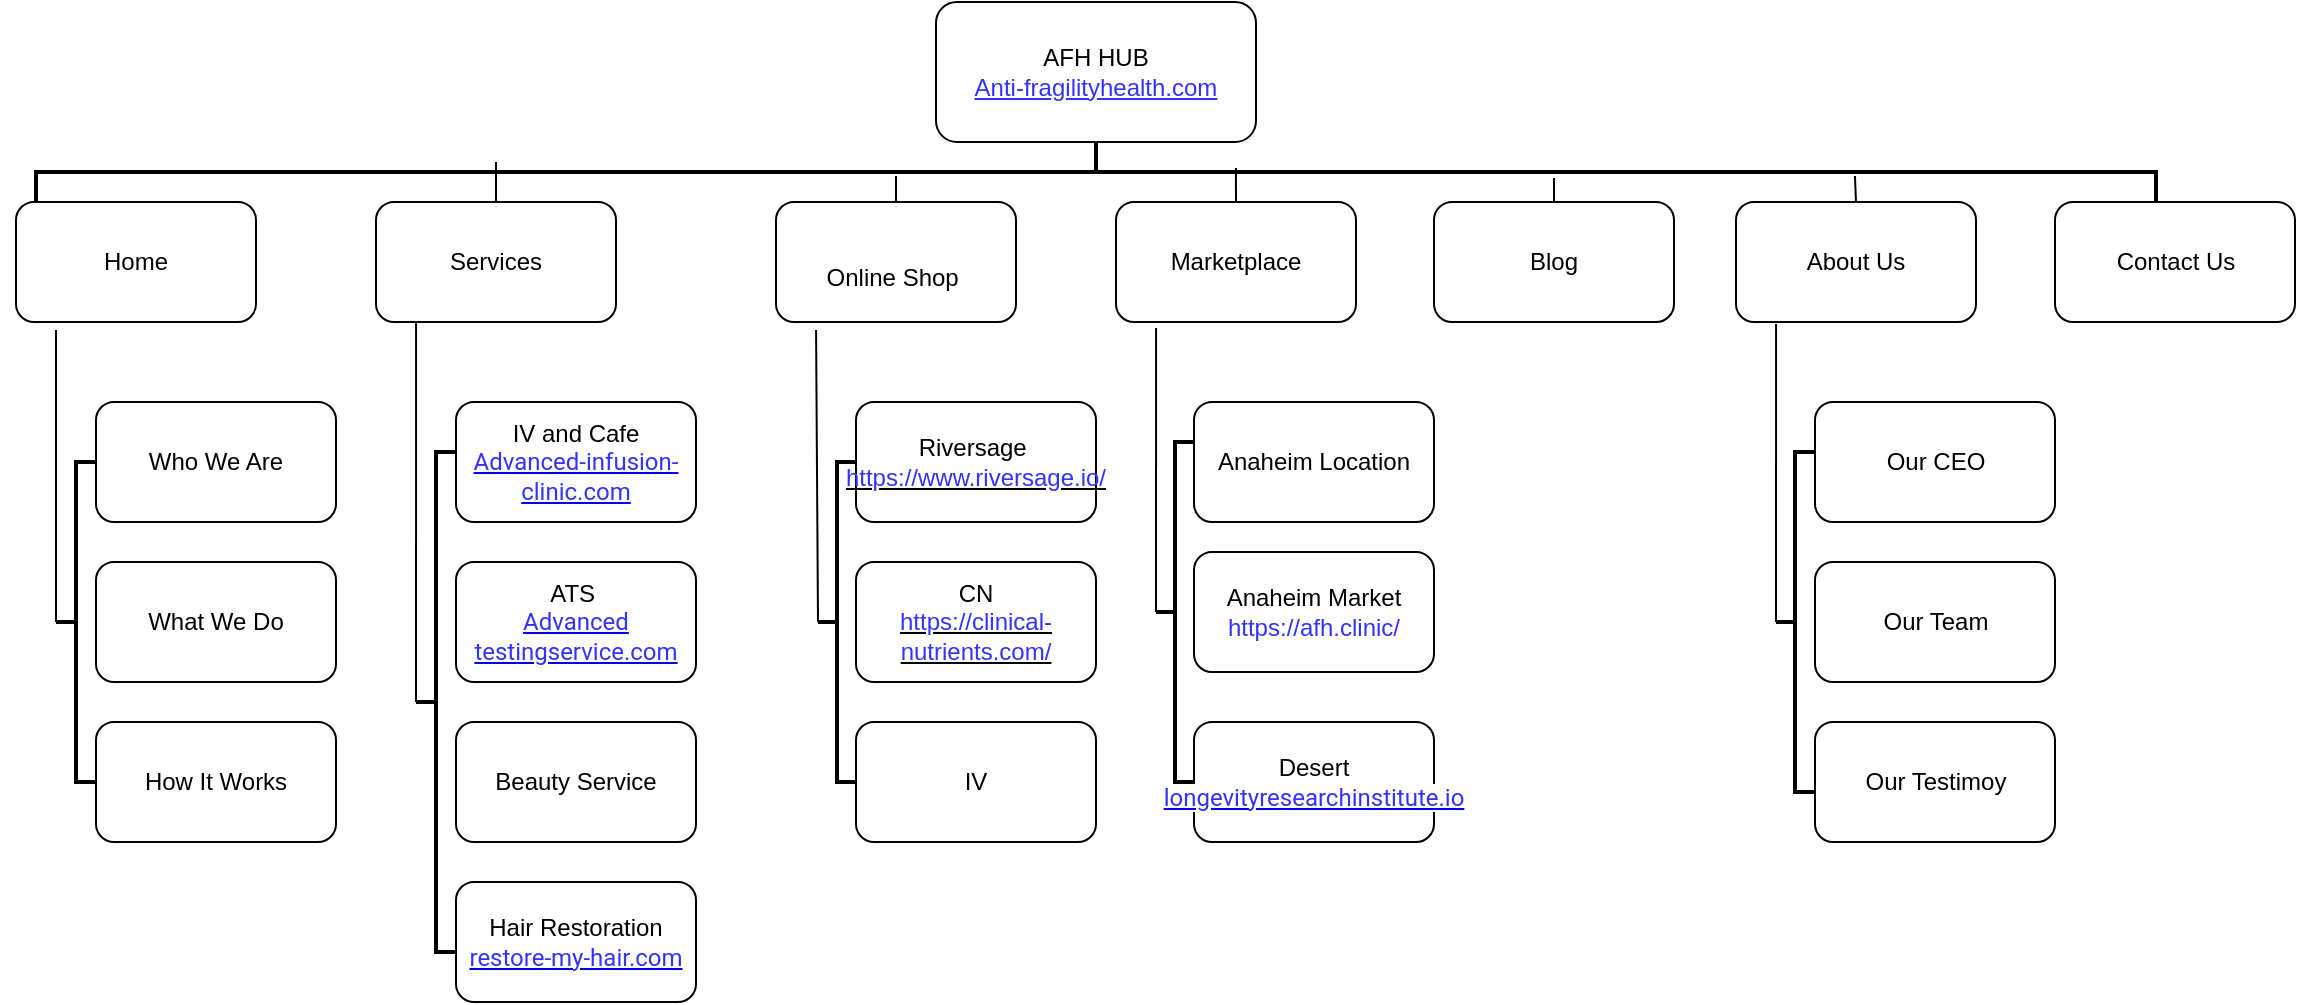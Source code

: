 <mxfile version="14.6.11" type="github">
  <diagram id="C5RBs43oDa-KdzZeNtuy" name="Page-1">
    <mxGraphModel dx="1765" dy="621" grid="1" gridSize="10" guides="1" tooltips="1" connect="1" arrows="1" fold="1" page="1" pageScale="1" pageWidth="827" pageHeight="1169" math="0" shadow="0">
      <root>
        <mxCell id="WIyWlLk6GJQsqaUBKTNV-0" />
        <mxCell id="WIyWlLk6GJQsqaUBKTNV-1" parent="WIyWlLk6GJQsqaUBKTNV-0" />
        <mxCell id="2_5G1RBdNr4jpk5tRKrd-11" value="AFH HUB&lt;br&gt;&lt;span id=&quot;docs-internal-guid-4b5474ac-7fff-267b-f1c0-4c2fcc6487ea&quot;&gt;&lt;span style=&quot;font-family: &amp;#34;arial&amp;#34; ; background-color: transparent ; vertical-align: baseline&quot;&gt;&lt;font style=&quot;font-size: 12px&quot; color=&quot;#3333ff&quot;&gt;&lt;u&gt;Anti-fragilityhealth.com&lt;/u&gt;&lt;/font&gt;&lt;/span&gt;&lt;/span&gt;" style="rounded=1;whiteSpace=wrap;html=1;" parent="WIyWlLk6GJQsqaUBKTNV-1" vertex="1">
          <mxGeometry x="100" y="50" width="160" height="70" as="geometry" />
        </mxCell>
        <mxCell id="2_5G1RBdNr4jpk5tRKrd-38" style="edgeStyle=orthogonalEdgeStyle;rounded=0;orthogonalLoop=1;jettySize=auto;html=1;exitX=0;exitY=0.25;exitDx=0;exitDy=0;" parent="WIyWlLk6GJQsqaUBKTNV-1" source="2_5G1RBdNr4jpk5tRKrd-12" edge="1">
          <mxGeometry relative="1" as="geometry">
            <mxPoint x="-350" y="170" as="targetPoint" />
          </mxGeometry>
        </mxCell>
        <mxCell id="2_5G1RBdNr4jpk5tRKrd-12" value="Home" style="rounded=1;whiteSpace=wrap;html=1;" parent="WIyWlLk6GJQsqaUBKTNV-1" vertex="1">
          <mxGeometry x="-360" y="150" width="120" height="60" as="geometry" />
        </mxCell>
        <mxCell id="2_5G1RBdNr4jpk5tRKrd-13" value="Services" style="rounded=1;whiteSpace=wrap;html=1;" parent="WIyWlLk6GJQsqaUBKTNV-1" vertex="1">
          <mxGeometry x="-180" y="150" width="120" height="60" as="geometry" />
        </mxCell>
        <mxCell id="2_5G1RBdNr4jpk5tRKrd-16" value="IV and Cafe&lt;br&gt;&lt;span id=&quot;docs-internal-guid-74093519-7fff-6f13-1623-3f1fcdc550e6&quot;&gt;&lt;a href=&quot;http://advanced-infusion-clinic.com&quot;&gt;&lt;span style=&quot;font-family: &amp;#34;roboto&amp;#34; , sans-serif ; background-color: rgb(255 , 255 , 255) ; vertical-align: baseline&quot;&gt;&lt;font style=&quot;font-size: 12px&quot; color=&quot;#3333ff&quot;&gt;Advanced-infusion-clinic.com&lt;/font&gt;&lt;/span&gt;&lt;/a&gt;&lt;/span&gt;" style="rounded=1;whiteSpace=wrap;html=1;" parent="WIyWlLk6GJQsqaUBKTNV-1" vertex="1">
          <mxGeometry x="-140" y="250" width="120" height="60" as="geometry" />
        </mxCell>
        <mxCell id="2_5G1RBdNr4jpk5tRKrd-19" value="ATS&amp;nbsp;&lt;br&gt;&lt;span id=&quot;docs-internal-guid-89b53afa-7fff-94f8-546f-cf0940425132&quot;&gt;&lt;a href=&quot;http://advancedtestingservice.com&quot;&gt;&lt;span style=&quot;font-family: &amp;#34;roboto&amp;#34; , sans-serif ; background-color: rgb(255 , 255 , 255) ; vertical-align: baseline&quot;&gt;&lt;font color=&quot;#3333ff&quot;&gt;Advanced&lt;br&gt;testingservice.com&lt;/font&gt;&lt;/span&gt;&lt;/a&gt;&lt;/span&gt;" style="rounded=1;whiteSpace=wrap;html=1;" parent="WIyWlLk6GJQsqaUBKTNV-1" vertex="1">
          <mxGeometry x="-140" y="330" width="120" height="60" as="geometry" />
        </mxCell>
        <mxCell id="2_5G1RBdNr4jpk5tRKrd-20" value="Beauty Service" style="rounded=1;whiteSpace=wrap;html=1;" parent="WIyWlLk6GJQsqaUBKTNV-1" vertex="1">
          <mxGeometry x="-140" y="410" width="120" height="60" as="geometry" />
        </mxCell>
        <mxCell id="2_5G1RBdNr4jpk5tRKrd-22" value="Hair Restoration&lt;br&gt;&lt;span id=&quot;docs-internal-guid-0307a542-7fff-520b-4e99-ed72c797a7f6&quot;&gt;&lt;a href=&quot;https://domains.google.com/registrar/restore-my-hair.com?utm_medium=cpc&amp;amp;utm_source=google&amp;amp;authuser=2&amp;amp;_ga=2.26.84802020.162-1324031469.16&quot;&gt;&lt;span style=&quot;font-family: &amp;#34;roboto&amp;#34; , sans-serif ; background-color: rgb(255 , 255 , 255) ; vertical-align: baseline&quot;&gt;&lt;font color=&quot;#3333ff&quot; style=&quot;font-size: 12px&quot;&gt;restore-my-hair.com&lt;/font&gt;&lt;/span&gt;&lt;/a&gt;&lt;/span&gt;" style="rounded=1;whiteSpace=wrap;html=1;" parent="WIyWlLk6GJQsqaUBKTNV-1" vertex="1">
          <mxGeometry x="-140" y="490" width="120" height="60" as="geometry" />
        </mxCell>
        <mxCell id="2_5G1RBdNr4jpk5tRKrd-27" value="" style="strokeWidth=2;html=1;shape=mxgraph.flowchart.annotation_2;align=left;labelPosition=right;pointerEvents=1;" parent="WIyWlLk6GJQsqaUBKTNV-1" vertex="1">
          <mxGeometry x="-160" y="275" width="20" height="250" as="geometry" />
        </mxCell>
        <mxCell id="2_5G1RBdNr4jpk5tRKrd-28" value="" style="endArrow=none;html=1;entryX=0.167;entryY=1;entryDx=0;entryDy=0;entryPerimeter=0;" parent="WIyWlLk6GJQsqaUBKTNV-1" target="2_5G1RBdNr4jpk5tRKrd-13" edge="1">
          <mxGeometry width="50" height="50" relative="1" as="geometry">
            <mxPoint x="-160" y="400" as="sourcePoint" />
            <mxPoint x="-190" y="320" as="targetPoint" />
          </mxGeometry>
        </mxCell>
        <mxCell id="2_5G1RBdNr4jpk5tRKrd-29" value="Marketplace" style="rounded=1;whiteSpace=wrap;html=1;" parent="WIyWlLk6GJQsqaUBKTNV-1" vertex="1">
          <mxGeometry x="190" y="150" width="120" height="60" as="geometry" />
        </mxCell>
        <mxCell id="2_5G1RBdNr4jpk5tRKrd-32" value="Anaheim Market&lt;br&gt;&lt;font color=&quot;#3333ff&quot;&gt;https://afh.clinic/&lt;/font&gt;" style="rounded=1;whiteSpace=wrap;html=1;" parent="WIyWlLk6GJQsqaUBKTNV-1" vertex="1">
          <mxGeometry x="229" y="325" width="120" height="60" as="geometry" />
        </mxCell>
        <mxCell id="2_5G1RBdNr4jpk5tRKrd-33" value="Desert&lt;br&gt;&lt;span id=&quot;docs-internal-guid-2a22f718-7fff-b598-e769-77fea1e44419&quot;&gt;&lt;a href=&quot;https://domains.google.com/registrar/longevityresearchinstitute.io?utm_medium=cpc&amp;amp;utm_source=google&amp;amp;authuser=2&amp;amp;_ga=2.26.84802020.162-1324031469.16&quot;&gt;&lt;span style=&quot;font-family: &amp;#34;roboto&amp;#34; , sans-serif ; background-color: rgb(255 , 255 , 255) ; vertical-align: baseline&quot;&gt;&lt;font style=&quot;font-size: 12px&quot; color=&quot;#3333ff&quot;&gt;longevityresearchinstitute.io&lt;/font&gt;&lt;/span&gt;&lt;/a&gt;&lt;/span&gt;" style="rounded=1;whiteSpace=wrap;html=1;" parent="WIyWlLk6GJQsqaUBKTNV-1" vertex="1">
          <mxGeometry x="229" y="410" width="120" height="60" as="geometry" />
        </mxCell>
        <mxCell id="2_5G1RBdNr4jpk5tRKrd-34" value="" style="strokeWidth=2;html=1;shape=mxgraph.flowchart.annotation_2;align=left;labelPosition=right;pointerEvents=1;" parent="WIyWlLk6GJQsqaUBKTNV-1" vertex="1">
          <mxGeometry x="210" y="270" width="19" height="170" as="geometry" />
        </mxCell>
        <mxCell id="2_5G1RBdNr4jpk5tRKrd-35" value="" style="endArrow=none;html=1;entryX=0.167;entryY=1.05;entryDx=0;entryDy=0;entryPerimeter=0;exitX=0;exitY=0.5;exitDx=0;exitDy=0;exitPerimeter=0;" parent="WIyWlLk6GJQsqaUBKTNV-1" source="2_5G1RBdNr4jpk5tRKrd-34" target="2_5G1RBdNr4jpk5tRKrd-29" edge="1">
          <mxGeometry width="50" height="50" relative="1" as="geometry">
            <mxPoint x="210" y="390" as="sourcePoint" />
            <mxPoint x="390" y="290" as="targetPoint" />
          </mxGeometry>
        </mxCell>
        <mxCell id="2_5G1RBdNr4jpk5tRKrd-36" value="About Us" style="rounded=1;whiteSpace=wrap;html=1;" parent="WIyWlLk6GJQsqaUBKTNV-1" vertex="1">
          <mxGeometry x="500" y="150" width="120" height="60" as="geometry" />
        </mxCell>
        <mxCell id="2_5G1RBdNr4jpk5tRKrd-39" value="" style="strokeWidth=2;html=1;shape=mxgraph.flowchart.annotation_2;align=left;labelPosition=right;pointerEvents=1;direction=south;" parent="WIyWlLk6GJQsqaUBKTNV-1" vertex="1">
          <mxGeometry x="-350" y="120" width="1060" height="30" as="geometry" />
        </mxCell>
        <mxCell id="2_5G1RBdNr4jpk5tRKrd-40" value="Anaheim Location" style="rounded=1;whiteSpace=wrap;html=1;" parent="WIyWlLk6GJQsqaUBKTNV-1" vertex="1">
          <mxGeometry x="229" y="250" width="120" height="60" as="geometry" />
        </mxCell>
        <mxCell id="2_5G1RBdNr4jpk5tRKrd-42" value="Our Team" style="rounded=1;whiteSpace=wrap;html=1;" parent="WIyWlLk6GJQsqaUBKTNV-1" vertex="1">
          <mxGeometry x="539.5" y="330" width="120" height="60" as="geometry" />
        </mxCell>
        <mxCell id="2_5G1RBdNr4jpk5tRKrd-46" value="" style="endArrow=none;html=1;" parent="WIyWlLk6GJQsqaUBKTNV-1" source="2_5G1RBdNr4jpk5tRKrd-39" edge="1">
          <mxGeometry width="50" height="50" relative="1" as="geometry">
            <mxPoint x="240" y="140" as="sourcePoint" />
            <mxPoint x="255" y="150" as="targetPoint" />
          </mxGeometry>
        </mxCell>
        <mxCell id="eybrf7wEPWAlFwgvIAz7-0" value="Who We Are" style="rounded=1;whiteSpace=wrap;html=1;" parent="WIyWlLk6GJQsqaUBKTNV-1" vertex="1">
          <mxGeometry x="-320" y="250" width="120" height="60" as="geometry" />
        </mxCell>
        <mxCell id="eybrf7wEPWAlFwgvIAz7-1" value="What We Do" style="rounded=1;whiteSpace=wrap;html=1;" parent="WIyWlLk6GJQsqaUBKTNV-1" vertex="1">
          <mxGeometry x="-320" y="330" width="120" height="60" as="geometry" />
        </mxCell>
        <mxCell id="eybrf7wEPWAlFwgvIAz7-2" value="How It Works" style="rounded=1;whiteSpace=wrap;html=1;" parent="WIyWlLk6GJQsqaUBKTNV-1" vertex="1">
          <mxGeometry x="-320" y="410" width="120" height="60" as="geometry" />
        </mxCell>
        <mxCell id="eybrf7wEPWAlFwgvIAz7-3" value="" style="strokeWidth=2;html=1;shape=mxgraph.flowchart.annotation_2;align=left;labelPosition=right;pointerEvents=1;" parent="WIyWlLk6GJQsqaUBKTNV-1" vertex="1">
          <mxGeometry x="-340" y="280" width="20" height="160" as="geometry" />
        </mxCell>
        <mxCell id="eybrf7wEPWAlFwgvIAz7-4" value="" style="endArrow=none;html=1;entryX=0;entryY=0.5;entryDx=0;entryDy=0;entryPerimeter=0;" parent="WIyWlLk6GJQsqaUBKTNV-1" target="eybrf7wEPWAlFwgvIAz7-3" edge="1">
          <mxGeometry width="50" height="50" relative="1" as="geometry">
            <mxPoint x="-340" y="214" as="sourcePoint" />
            <mxPoint x="260" y="480" as="targetPoint" />
          </mxGeometry>
        </mxCell>
        <mxCell id="4FXeKabMu8YR7UyonSlw-0" value="Our CEO" style="rounded=1;whiteSpace=wrap;html=1;" parent="WIyWlLk6GJQsqaUBKTNV-1" vertex="1">
          <mxGeometry x="539.5" y="250" width="120" height="60" as="geometry" />
        </mxCell>
        <mxCell id="4FXeKabMu8YR7UyonSlw-3" value="Our Testimoy" style="rounded=1;whiteSpace=wrap;html=1;" parent="WIyWlLk6GJQsqaUBKTNV-1" vertex="1">
          <mxGeometry x="539.5" y="410" width="120" height="60" as="geometry" />
        </mxCell>
        <mxCell id="4FXeKabMu8YR7UyonSlw-4" value="&lt;br&gt;Online Shop&amp;nbsp;" style="rounded=1;whiteSpace=wrap;html=1;" parent="WIyWlLk6GJQsqaUBKTNV-1" vertex="1">
          <mxGeometry x="20" y="150" width="120" height="60" as="geometry" />
        </mxCell>
        <mxCell id="4FXeKabMu8YR7UyonSlw-6" value="" style="endArrow=none;html=1;entryX=0.5;entryY=0;entryDx=0;entryDy=0;" parent="WIyWlLk6GJQsqaUBKTNV-1" target="4FXeKabMu8YR7UyonSlw-4" edge="1">
          <mxGeometry width="50" height="50" relative="1" as="geometry">
            <mxPoint x="80" y="137" as="sourcePoint" />
            <mxPoint x="250" y="380" as="targetPoint" />
          </mxGeometry>
        </mxCell>
        <mxCell id="4FXeKabMu8YR7UyonSlw-7" value="" style="endArrow=none;html=1;" parent="WIyWlLk6GJQsqaUBKTNV-1" edge="1">
          <mxGeometry width="50" height="50" relative="1" as="geometry">
            <mxPoint x="-120" y="130" as="sourcePoint" />
            <mxPoint x="-120" y="150" as="targetPoint" />
          </mxGeometry>
        </mxCell>
        <mxCell id="4FXeKabMu8YR7UyonSlw-8" value="Riversage&amp;nbsp;&lt;br&gt;&lt;u&gt;&lt;font color=&quot;#3333ff&quot;&gt;https://www.riversage.io/&lt;/font&gt;&lt;/u&gt;" style="rounded=1;whiteSpace=wrap;html=1;" parent="WIyWlLk6GJQsqaUBKTNV-1" vertex="1">
          <mxGeometry x="60" y="250" width="120" height="60" as="geometry" />
        </mxCell>
        <mxCell id="4FXeKabMu8YR7UyonSlw-9" value="CN&lt;br&gt;&lt;u&gt;&lt;font color=&quot;#3333ff&quot;&gt;https://clinical-nutrients.com/&lt;/font&gt;&lt;/u&gt;" style="rounded=1;whiteSpace=wrap;html=1;" parent="WIyWlLk6GJQsqaUBKTNV-1" vertex="1">
          <mxGeometry x="60" y="330" width="120" height="60" as="geometry" />
        </mxCell>
        <mxCell id="4FXeKabMu8YR7UyonSlw-10" value="IV" style="rounded=1;whiteSpace=wrap;html=1;" parent="WIyWlLk6GJQsqaUBKTNV-1" vertex="1">
          <mxGeometry x="60" y="410" width="120" height="60" as="geometry" />
        </mxCell>
        <mxCell id="4FXeKabMu8YR7UyonSlw-12" value="" style="strokeWidth=2;html=1;shape=mxgraph.flowchart.annotation_2;align=left;labelPosition=right;pointerEvents=1;" parent="WIyWlLk6GJQsqaUBKTNV-1" vertex="1">
          <mxGeometry x="41" y="280" width="19" height="160" as="geometry" />
        </mxCell>
        <mxCell id="4FXeKabMu8YR7UyonSlw-13" value="" style="endArrow=none;html=1;exitX=0;exitY=0.5;exitDx=0;exitDy=0;exitPerimeter=0;entryX=0.167;entryY=1.067;entryDx=0;entryDy=0;entryPerimeter=0;" parent="WIyWlLk6GJQsqaUBKTNV-1" source="4FXeKabMu8YR7UyonSlw-12" target="4FXeKabMu8YR7UyonSlw-4" edge="1">
          <mxGeometry width="50" height="50" relative="1" as="geometry">
            <mxPoint x="200" y="430" as="sourcePoint" />
            <mxPoint x="250" y="380" as="targetPoint" />
          </mxGeometry>
        </mxCell>
        <mxCell id="4FXeKabMu8YR7UyonSlw-14" value="" style="strokeWidth=2;html=1;shape=mxgraph.flowchart.annotation_2;align=left;labelPosition=right;pointerEvents=1;" parent="WIyWlLk6GJQsqaUBKTNV-1" vertex="1">
          <mxGeometry x="520" y="275" width="19" height="170" as="geometry" />
        </mxCell>
        <mxCell id="4FXeKabMu8YR7UyonSlw-15" value="" style="endArrow=none;html=1;exitX=0;exitY=0.5;exitDx=0;exitDy=0;exitPerimeter=0;entryX=0.167;entryY=1.017;entryDx=0;entryDy=0;entryPerimeter=0;" parent="WIyWlLk6GJQsqaUBKTNV-1" source="4FXeKabMu8YR7UyonSlw-14" target="2_5G1RBdNr4jpk5tRKrd-36" edge="1">
          <mxGeometry width="50" height="50" relative="1" as="geometry">
            <mxPoint x="320" y="430" as="sourcePoint" />
            <mxPoint x="520" y="220" as="targetPoint" />
          </mxGeometry>
        </mxCell>
        <mxCell id="pPbM32RAODUtk4EjjOY7-0" value="Contact Us" style="rounded=1;whiteSpace=wrap;html=1;" parent="WIyWlLk6GJQsqaUBKTNV-1" vertex="1">
          <mxGeometry x="659.5" y="150" width="120" height="60" as="geometry" />
        </mxCell>
        <mxCell id="pPbM32RAODUtk4EjjOY7-1" value="" style="endArrow=none;html=1;entryX=0.5;entryY=0;entryDx=0;entryDy=0;exitX=0.433;exitY=0.434;exitDx=0;exitDy=0;exitPerimeter=0;" parent="WIyWlLk6GJQsqaUBKTNV-1" source="2_5G1RBdNr4jpk5tRKrd-39" target="2_5G1RBdNr4jpk5tRKrd-29" edge="1">
          <mxGeometry width="50" height="50" relative="1" as="geometry">
            <mxPoint x="120" y="430" as="sourcePoint" />
            <mxPoint x="170" y="380" as="targetPoint" />
          </mxGeometry>
        </mxCell>
        <mxCell id="pPbM32RAODUtk4EjjOY7-4" value="Blog" style="rounded=1;whiteSpace=wrap;html=1;" parent="WIyWlLk6GJQsqaUBKTNV-1" vertex="1">
          <mxGeometry x="349" y="150" width="120" height="60" as="geometry" />
        </mxCell>
        <mxCell id="pPbM32RAODUtk4EjjOY7-5" value="" style="endArrow=none;html=1;entryX=0.5;entryY=0;entryDx=0;entryDy=0;" parent="WIyWlLk6GJQsqaUBKTNV-1" target="pPbM32RAODUtk4EjjOY7-4" edge="1">
          <mxGeometry width="50" height="50" relative="1" as="geometry">
            <mxPoint x="409" y="138" as="sourcePoint" />
            <mxPoint x="360" y="290" as="targetPoint" />
          </mxGeometry>
        </mxCell>
        <mxCell id="pPbM32RAODUtk4EjjOY7-6" value="" style="endArrow=none;html=1;entryX=0.5;entryY=0;entryDx=0;entryDy=0;exitX=0.567;exitY=0.142;exitDx=0;exitDy=0;exitPerimeter=0;" parent="WIyWlLk6GJQsqaUBKTNV-1" source="2_5G1RBdNr4jpk5tRKrd-39" target="2_5G1RBdNr4jpk5tRKrd-36" edge="1">
          <mxGeometry width="50" height="50" relative="1" as="geometry">
            <mxPoint x="310" y="340" as="sourcePoint" />
            <mxPoint x="360" y="290" as="targetPoint" />
          </mxGeometry>
        </mxCell>
      </root>
    </mxGraphModel>
  </diagram>
</mxfile>
